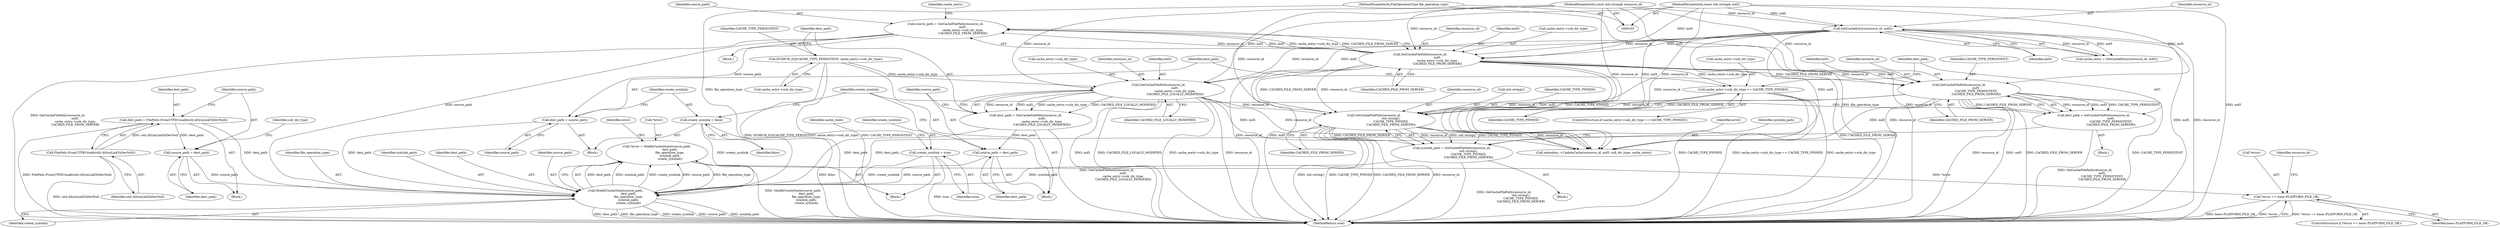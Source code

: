 digraph "0_Chrome_baef1ffd73db183ca50c854e1779ed7f6e5100a8_2@pointer" {
"1000229" [label="(Call,*error == base::PLATFORM_FILE_OK)"];
"1000219" [label="(Call,*error = ModifyCacheState(source_path,\n                            dest_path,\n                            file_operation_type,\n                            symlink_path,\n                            create_symlink))"];
"1000222" [label="(Call,ModifyCacheState(source_path,\n                            dest_path,\n                            file_operation_type,\n                            symlink_path,\n                            create_symlink))"];
"1000141" [label="(Call,source_path = dest_path)"];
"1000137" [label="(Call,dest_path = FilePath::FromUTF8Unsafe(util::kSymLinkToDevNull))"];
"1000139" [label="(Call,FilePath::FromUTF8Unsafe(util::kSymLinkToDevNull))"];
"1000178" [label="(Call,source_path = GetCacheFilePath(resource_id,\n                                     md5,\n                                     cache_entry->sub_dir_type,\n                                     CACHED_FILE_FROM_SERVER))"];
"1000180" [label="(Call,GetCacheFilePath(resource_id,\n                                     md5,\n                                     cache_entry->sub_dir_type,\n                                     CACHED_FILE_FROM_SERVER))"];
"1000130" [label="(Call,GetCacheEntry(resource_id, md5))"];
"1000104" [label="(MethodParameterIn,const std::string& resource_id)"];
"1000105" [label="(MethodParameterIn,const std::string& md5)"];
"1000173" [label="(Call,source_path = dest_path)"];
"1000164" [label="(Call,dest_path = GetCacheFilePath(resource_id,\n                                   md5,\n                                   cache_entry->sub_dir_type,\n                                   CACHED_FILE_LOCALLY_MODIFIED))"];
"1000166" [label="(Call,GetCacheFilePath(resource_id,\n                                   md5,\n                                   cache_entry->sub_dir_type,\n                                   CACHED_FILE_LOCALLY_MODIFIED))"];
"1000159" [label="(Call,DCHECK_EQ(CACHE_TYPE_PERSISTENT, cache_entry->sub_dir_type))"];
"1000194" [label="(Call,dest_path = source_path)"];
"1000202" [label="(Call,dest_path = GetCacheFilePath(resource_id,\n                                     md5,\n                                     CACHE_TYPE_PERSISTENT,\n                                     CACHED_FILE_FROM_SERVER))"];
"1000204" [label="(Call,GetCacheFilePath(resource_id,\n                                     md5,\n                                     CACHE_TYPE_PERSISTENT,\n                                     CACHED_FILE_FROM_SERVER))"];
"1000106" [label="(MethodParameterIn,FileOperationType file_operation_type)"];
"1000212" [label="(Call,symlink_path = GetCacheFilePath(resource_id,\n                                    std::string(),\n                                    CACHE_TYPE_PINNED,\n                                    CACHED_FILE_FROM_SERVER))"];
"1000214" [label="(Call,GetCacheFilePath(resource_id,\n                                    std::string(),\n                                    CACHE_TYPE_PINNED,\n                                    CACHED_FILE_FROM_SERVER))"];
"1000188" [label="(Call,cache_entry->sub_dir_type == CACHE_TYPE_PINNED)"];
"1000116" [label="(Call,create_symlink = true)"];
"1000197" [label="(Call,create_symlink = false)"];
"1000195" [label="(Identifier,dest_path)"];
"1000204" [label="(Call,GetCacheFilePath(resource_id,\n                                     md5,\n                                     CACHE_TYPE_PERSISTENT,\n                                     CACHED_FILE_FROM_SERVER))"];
"1000104" [label="(MethodParameterIn,const std::string& resource_id)"];
"1000225" [label="(Identifier,file_operation_type)"];
"1000172" [label="(Identifier,CACHED_FILE_LOCALLY_MODIFIED)"];
"1000178" [label="(Call,source_path = GetCacheFilePath(resource_id,\n                                     md5,\n                                     cache_entry->sub_dir_type,\n                                     CACHED_FILE_FROM_SERVER))"];
"1000132" [label="(Identifier,md5)"];
"1000234" [label="(Call,metadata_->UpdateCache(resource_id, md5, sub_dir_type, cache_state))"];
"1000130" [label="(Call,GetCacheEntry(resource_id, md5))"];
"1000105" [label="(MethodParameterIn,const std::string& md5)"];
"1000180" [label="(Call,GetCacheFilePath(resource_id,\n                                     md5,\n                                     cache_entry->sub_dir_type,\n                                     CACHED_FILE_FROM_SERVER))"];
"1000196" [label="(Identifier,source_path)"];
"1000194" [label="(Call,dest_path = source_path)"];
"1000219" [label="(Call,*error = ModifyCacheState(source_path,\n                            dest_path,\n                            file_operation_type,\n                            symlink_path,\n                            create_symlink))"];
"1000116" [label="(Call,create_symlink = true)"];
"1000131" [label="(Identifier,resource_id)"];
"1000175" [label="(Identifier,dest_path)"];
"1000198" [label="(Identifier,create_symlink)"];
"1000137" [label="(Call,dest_path = FilePath::FromUTF8Unsafe(util::kSymLinkToDevNull))"];
"1000215" [label="(Identifier,resource_id)"];
"1000212" [label="(Call,symlink_path = GetCacheFilePath(resource_id,\n                                    std::string(),\n                                    CACHE_TYPE_PINNED,\n                                    CACHED_FILE_FROM_SERVER))"];
"1000188" [label="(Call,cache_entry->sub_dir_type == CACHE_TYPE_PINNED)"];
"1000181" [label="(Identifier,resource_id)"];
"1000226" [label="(Identifier,symlink_path)"];
"1000224" [label="(Identifier,dest_path)"];
"1000182" [label="(Identifier,md5)"];
"1000165" [label="(Identifier,dest_path)"];
"1000207" [label="(Identifier,CACHE_TYPE_PERSISTENT)"];
"1000222" [label="(Call,ModifyCacheState(source_path,\n                            dest_path,\n                            file_operation_type,\n                            symlink_path,\n                            create_symlink))"];
"1000121" [label="(Identifier,cache_state)"];
"1000193" [label="(Block,)"];
"1000216" [label="(Call,std::string())"];
"1000239" [label="(MethodReturn,void)"];
"1000145" [label="(Identifier,sub_dir_type)"];
"1000106" [label="(MethodParameterIn,FileOperationType file_operation_type)"];
"1000177" [label="(Block,)"];
"1000168" [label="(Identifier,md5)"];
"1000220" [label="(Call,*error)"];
"1000161" [label="(Call,cache_entry->sub_dir_type)"];
"1000227" [label="(Identifier,create_symlink)"];
"1000139" [label="(Call,FilePath::FromUTF8Unsafe(util::kSymLinkToDevNull))"];
"1000108" [label="(Block,)"];
"1000203" [label="(Identifier,dest_path)"];
"1000192" [label="(Identifier,CACHE_TYPE_PINNED)"];
"1000206" [label="(Identifier,md5)"];
"1000228" [label="(ControlStructure,if (*error == base::PLATFORM_FILE_OK))"];
"1000230" [label="(Call,*error)"];
"1000187" [label="(ControlStructure,if (cache_entry->sub_dir_type == CACHE_TYPE_PINNED))"];
"1000158" [label="(Block,)"];
"1000232" [label="(Identifier,base::PLATFORM_FILE_OK)"];
"1000218" [label="(Identifier,CACHED_FILE_FROM_SERVER)"];
"1000221" [label="(Identifier,error)"];
"1000164" [label="(Call,dest_path = GetCacheFilePath(resource_id,\n                                   md5,\n                                   cache_entry->sub_dir_type,\n                                   CACHED_FILE_LOCALLY_MODIFIED))"];
"1000140" [label="(Identifier,util::kSymLinkToDevNull)"];
"1000235" [label="(Identifier,resource_id)"];
"1000118" [label="(Identifier,true)"];
"1000214" [label="(Call,GetCacheFilePath(resource_id,\n                                    std::string(),\n                                    CACHE_TYPE_PINNED,\n                                    CACHED_FILE_FROM_SERVER))"];
"1000136" [label="(Block,)"];
"1000197" [label="(Call,create_symlink = false)"];
"1000117" [label="(Identifier,create_symlink)"];
"1000229" [label="(Call,*error == base::PLATFORM_FILE_OK)"];
"1000166" [label="(Call,GetCacheFilePath(resource_id,\n                                   md5,\n                                   cache_entry->sub_dir_type,\n                                   CACHED_FILE_LOCALLY_MODIFIED))"];
"1000143" [label="(Identifier,dest_path)"];
"1000186" [label="(Identifier,CACHED_FILE_FROM_SERVER)"];
"1000128" [label="(Call,cache_entry = GetCacheEntry(resource_id, md5))"];
"1000190" [label="(Identifier,cache_entry)"];
"1000160" [label="(Identifier,CACHE_TYPE_PERSISTENT)"];
"1000138" [label="(Identifier,dest_path)"];
"1000223" [label="(Identifier,source_path)"];
"1000208" [label="(Identifier,CACHED_FILE_FROM_SERVER)"];
"1000211" [label="(Block,)"];
"1000179" [label="(Identifier,source_path)"];
"1000183" [label="(Call,cache_entry->sub_dir_type)"];
"1000231" [label="(Identifier,error)"];
"1000201" [label="(Block,)"];
"1000202" [label="(Call,dest_path = GetCacheFilePath(resource_id,\n                                     md5,\n                                     CACHE_TYPE_PERSISTENT,\n                                     CACHED_FILE_FROM_SERVER))"];
"1000169" [label="(Call,cache_entry->sub_dir_type)"];
"1000199" [label="(Identifier,false)"];
"1000205" [label="(Identifier,resource_id)"];
"1000174" [label="(Identifier,source_path)"];
"1000210" [label="(Identifier,create_symlink)"];
"1000142" [label="(Identifier,source_path)"];
"1000159" [label="(Call,DCHECK_EQ(CACHE_TYPE_PERSISTENT, cache_entry->sub_dir_type))"];
"1000213" [label="(Identifier,symlink_path)"];
"1000217" [label="(Identifier,CACHE_TYPE_PINNED)"];
"1000141" [label="(Call,source_path = dest_path)"];
"1000189" [label="(Call,cache_entry->sub_dir_type)"];
"1000173" [label="(Call,source_path = dest_path)"];
"1000167" [label="(Identifier,resource_id)"];
"1000229" -> "1000228"  [label="AST: "];
"1000229" -> "1000232"  [label="CFG: "];
"1000230" -> "1000229"  [label="AST: "];
"1000232" -> "1000229"  [label="AST: "];
"1000235" -> "1000229"  [label="CFG: "];
"1000239" -> "1000229"  [label="CFG: "];
"1000229" -> "1000239"  [label="DDG: *error == base::PLATFORM_FILE_OK"];
"1000229" -> "1000239"  [label="DDG: base::PLATFORM_FILE_OK"];
"1000229" -> "1000239"  [label="DDG: *error"];
"1000219" -> "1000229"  [label="DDG: *error"];
"1000219" -> "1000108"  [label="AST: "];
"1000219" -> "1000222"  [label="CFG: "];
"1000220" -> "1000219"  [label="AST: "];
"1000222" -> "1000219"  [label="AST: "];
"1000231" -> "1000219"  [label="CFG: "];
"1000219" -> "1000239"  [label="DDG: ModifyCacheState(source_path,\n                            dest_path,\n                            file_operation_type,\n                            symlink_path,\n                            create_symlink)"];
"1000222" -> "1000219"  [label="DDG: dest_path"];
"1000222" -> "1000219"  [label="DDG: symlink_path"];
"1000222" -> "1000219"  [label="DDG: create_symlink"];
"1000222" -> "1000219"  [label="DDG: source_path"];
"1000222" -> "1000219"  [label="DDG: file_operation_type"];
"1000222" -> "1000227"  [label="CFG: "];
"1000223" -> "1000222"  [label="AST: "];
"1000224" -> "1000222"  [label="AST: "];
"1000225" -> "1000222"  [label="AST: "];
"1000226" -> "1000222"  [label="AST: "];
"1000227" -> "1000222"  [label="AST: "];
"1000222" -> "1000239"  [label="DDG: file_operation_type"];
"1000222" -> "1000239"  [label="DDG: create_symlink"];
"1000222" -> "1000239"  [label="DDG: source_path"];
"1000222" -> "1000239"  [label="DDG: symlink_path"];
"1000222" -> "1000239"  [label="DDG: dest_path"];
"1000141" -> "1000222"  [label="DDG: source_path"];
"1000178" -> "1000222"  [label="DDG: source_path"];
"1000173" -> "1000222"  [label="DDG: source_path"];
"1000194" -> "1000222"  [label="DDG: dest_path"];
"1000202" -> "1000222"  [label="DDG: dest_path"];
"1000137" -> "1000222"  [label="DDG: dest_path"];
"1000164" -> "1000222"  [label="DDG: dest_path"];
"1000106" -> "1000222"  [label="DDG: file_operation_type"];
"1000212" -> "1000222"  [label="DDG: symlink_path"];
"1000116" -> "1000222"  [label="DDG: create_symlink"];
"1000197" -> "1000222"  [label="DDG: create_symlink"];
"1000141" -> "1000136"  [label="AST: "];
"1000141" -> "1000143"  [label="CFG: "];
"1000142" -> "1000141"  [label="AST: "];
"1000143" -> "1000141"  [label="AST: "];
"1000145" -> "1000141"  [label="CFG: "];
"1000137" -> "1000141"  [label="DDG: dest_path"];
"1000137" -> "1000136"  [label="AST: "];
"1000137" -> "1000139"  [label="CFG: "];
"1000138" -> "1000137"  [label="AST: "];
"1000139" -> "1000137"  [label="AST: "];
"1000142" -> "1000137"  [label="CFG: "];
"1000137" -> "1000239"  [label="DDG: FilePath::FromUTF8Unsafe(util::kSymLinkToDevNull)"];
"1000139" -> "1000137"  [label="DDG: util::kSymLinkToDevNull"];
"1000139" -> "1000140"  [label="CFG: "];
"1000140" -> "1000139"  [label="AST: "];
"1000139" -> "1000239"  [label="DDG: util::kSymLinkToDevNull"];
"1000178" -> "1000177"  [label="AST: "];
"1000178" -> "1000180"  [label="CFG: "];
"1000179" -> "1000178"  [label="AST: "];
"1000180" -> "1000178"  [label="AST: "];
"1000190" -> "1000178"  [label="CFG: "];
"1000178" -> "1000239"  [label="DDG: GetCacheFilePath(resource_id,\n                                     md5,\n                                     cache_entry->sub_dir_type,\n                                     CACHED_FILE_FROM_SERVER)"];
"1000180" -> "1000178"  [label="DDG: resource_id"];
"1000180" -> "1000178"  [label="DDG: md5"];
"1000180" -> "1000178"  [label="DDG: cache_entry->sub_dir_type"];
"1000180" -> "1000178"  [label="DDG: CACHED_FILE_FROM_SERVER"];
"1000178" -> "1000194"  [label="DDG: source_path"];
"1000180" -> "1000186"  [label="CFG: "];
"1000181" -> "1000180"  [label="AST: "];
"1000182" -> "1000180"  [label="AST: "];
"1000183" -> "1000180"  [label="AST: "];
"1000186" -> "1000180"  [label="AST: "];
"1000180" -> "1000239"  [label="DDG: resource_id"];
"1000180" -> "1000239"  [label="DDG: md5"];
"1000180" -> "1000239"  [label="DDG: CACHED_FILE_FROM_SERVER"];
"1000130" -> "1000180"  [label="DDG: resource_id"];
"1000130" -> "1000180"  [label="DDG: md5"];
"1000104" -> "1000180"  [label="DDG: resource_id"];
"1000105" -> "1000180"  [label="DDG: md5"];
"1000180" -> "1000188"  [label="DDG: cache_entry->sub_dir_type"];
"1000180" -> "1000204"  [label="DDG: resource_id"];
"1000180" -> "1000204"  [label="DDG: md5"];
"1000180" -> "1000204"  [label="DDG: CACHED_FILE_FROM_SERVER"];
"1000180" -> "1000214"  [label="DDG: resource_id"];
"1000180" -> "1000214"  [label="DDG: CACHED_FILE_FROM_SERVER"];
"1000180" -> "1000234"  [label="DDG: resource_id"];
"1000180" -> "1000234"  [label="DDG: md5"];
"1000130" -> "1000128"  [label="AST: "];
"1000130" -> "1000132"  [label="CFG: "];
"1000131" -> "1000130"  [label="AST: "];
"1000132" -> "1000130"  [label="AST: "];
"1000128" -> "1000130"  [label="CFG: "];
"1000130" -> "1000239"  [label="DDG: md5"];
"1000130" -> "1000239"  [label="DDG: resource_id"];
"1000130" -> "1000128"  [label="DDG: resource_id"];
"1000130" -> "1000128"  [label="DDG: md5"];
"1000104" -> "1000130"  [label="DDG: resource_id"];
"1000105" -> "1000130"  [label="DDG: md5"];
"1000130" -> "1000166"  [label="DDG: resource_id"];
"1000130" -> "1000166"  [label="DDG: md5"];
"1000130" -> "1000214"  [label="DDG: resource_id"];
"1000130" -> "1000234"  [label="DDG: resource_id"];
"1000130" -> "1000234"  [label="DDG: md5"];
"1000104" -> "1000103"  [label="AST: "];
"1000104" -> "1000239"  [label="DDG: resource_id"];
"1000104" -> "1000166"  [label="DDG: resource_id"];
"1000104" -> "1000204"  [label="DDG: resource_id"];
"1000104" -> "1000214"  [label="DDG: resource_id"];
"1000104" -> "1000234"  [label="DDG: resource_id"];
"1000105" -> "1000103"  [label="AST: "];
"1000105" -> "1000239"  [label="DDG: md5"];
"1000105" -> "1000166"  [label="DDG: md5"];
"1000105" -> "1000204"  [label="DDG: md5"];
"1000105" -> "1000234"  [label="DDG: md5"];
"1000173" -> "1000158"  [label="AST: "];
"1000173" -> "1000175"  [label="CFG: "];
"1000174" -> "1000173"  [label="AST: "];
"1000175" -> "1000173"  [label="AST: "];
"1000210" -> "1000173"  [label="CFG: "];
"1000164" -> "1000173"  [label="DDG: dest_path"];
"1000164" -> "1000158"  [label="AST: "];
"1000164" -> "1000166"  [label="CFG: "];
"1000165" -> "1000164"  [label="AST: "];
"1000166" -> "1000164"  [label="AST: "];
"1000174" -> "1000164"  [label="CFG: "];
"1000164" -> "1000239"  [label="DDG: GetCacheFilePath(resource_id,\n                                   md5,\n                                   cache_entry->sub_dir_type,\n                                   CACHED_FILE_LOCALLY_MODIFIED)"];
"1000166" -> "1000164"  [label="DDG: resource_id"];
"1000166" -> "1000164"  [label="DDG: md5"];
"1000166" -> "1000164"  [label="DDG: cache_entry->sub_dir_type"];
"1000166" -> "1000164"  [label="DDG: CACHED_FILE_LOCALLY_MODIFIED"];
"1000166" -> "1000172"  [label="CFG: "];
"1000167" -> "1000166"  [label="AST: "];
"1000168" -> "1000166"  [label="AST: "];
"1000169" -> "1000166"  [label="AST: "];
"1000172" -> "1000166"  [label="AST: "];
"1000166" -> "1000239"  [label="DDG: md5"];
"1000166" -> "1000239"  [label="DDG: CACHED_FILE_LOCALLY_MODIFIED"];
"1000166" -> "1000239"  [label="DDG: cache_entry->sub_dir_type"];
"1000166" -> "1000239"  [label="DDG: resource_id"];
"1000159" -> "1000166"  [label="DDG: cache_entry->sub_dir_type"];
"1000166" -> "1000214"  [label="DDG: resource_id"];
"1000166" -> "1000234"  [label="DDG: resource_id"];
"1000166" -> "1000234"  [label="DDG: md5"];
"1000159" -> "1000158"  [label="AST: "];
"1000159" -> "1000161"  [label="CFG: "];
"1000160" -> "1000159"  [label="AST: "];
"1000161" -> "1000159"  [label="AST: "];
"1000165" -> "1000159"  [label="CFG: "];
"1000159" -> "1000239"  [label="DDG: DCHECK_EQ(CACHE_TYPE_PERSISTENT, cache_entry->sub_dir_type)"];
"1000159" -> "1000239"  [label="DDG: CACHE_TYPE_PERSISTENT"];
"1000194" -> "1000193"  [label="AST: "];
"1000194" -> "1000196"  [label="CFG: "];
"1000195" -> "1000194"  [label="AST: "];
"1000196" -> "1000194"  [label="AST: "];
"1000198" -> "1000194"  [label="CFG: "];
"1000202" -> "1000201"  [label="AST: "];
"1000202" -> "1000204"  [label="CFG: "];
"1000203" -> "1000202"  [label="AST: "];
"1000204" -> "1000202"  [label="AST: "];
"1000210" -> "1000202"  [label="CFG: "];
"1000202" -> "1000239"  [label="DDG: GetCacheFilePath(resource_id,\n                                     md5,\n                                     CACHE_TYPE_PERSISTENT,\n                                     CACHED_FILE_FROM_SERVER)"];
"1000204" -> "1000202"  [label="DDG: resource_id"];
"1000204" -> "1000202"  [label="DDG: md5"];
"1000204" -> "1000202"  [label="DDG: CACHE_TYPE_PERSISTENT"];
"1000204" -> "1000202"  [label="DDG: CACHED_FILE_FROM_SERVER"];
"1000204" -> "1000208"  [label="CFG: "];
"1000205" -> "1000204"  [label="AST: "];
"1000206" -> "1000204"  [label="AST: "];
"1000207" -> "1000204"  [label="AST: "];
"1000208" -> "1000204"  [label="AST: "];
"1000204" -> "1000239"  [label="DDG: CACHE_TYPE_PERSISTENT"];
"1000204" -> "1000239"  [label="DDG: resource_id"];
"1000204" -> "1000239"  [label="DDG: md5"];
"1000204" -> "1000239"  [label="DDG: CACHED_FILE_FROM_SERVER"];
"1000204" -> "1000214"  [label="DDG: resource_id"];
"1000204" -> "1000214"  [label="DDG: CACHED_FILE_FROM_SERVER"];
"1000204" -> "1000234"  [label="DDG: resource_id"];
"1000204" -> "1000234"  [label="DDG: md5"];
"1000106" -> "1000103"  [label="AST: "];
"1000106" -> "1000239"  [label="DDG: file_operation_type"];
"1000212" -> "1000211"  [label="AST: "];
"1000212" -> "1000214"  [label="CFG: "];
"1000213" -> "1000212"  [label="AST: "];
"1000214" -> "1000212"  [label="AST: "];
"1000221" -> "1000212"  [label="CFG: "];
"1000212" -> "1000239"  [label="DDG: GetCacheFilePath(resource_id,\n                                    std::string(),\n                                    CACHE_TYPE_PINNED,\n                                    CACHED_FILE_FROM_SERVER)"];
"1000214" -> "1000212"  [label="DDG: resource_id"];
"1000214" -> "1000212"  [label="DDG: std::string()"];
"1000214" -> "1000212"  [label="DDG: CACHE_TYPE_PINNED"];
"1000214" -> "1000212"  [label="DDG: CACHED_FILE_FROM_SERVER"];
"1000214" -> "1000218"  [label="CFG: "];
"1000215" -> "1000214"  [label="AST: "];
"1000216" -> "1000214"  [label="AST: "];
"1000217" -> "1000214"  [label="AST: "];
"1000218" -> "1000214"  [label="AST: "];
"1000214" -> "1000239"  [label="DDG: std::string()"];
"1000214" -> "1000239"  [label="DDG: CACHE_TYPE_PINNED"];
"1000214" -> "1000239"  [label="DDG: CACHED_FILE_FROM_SERVER"];
"1000214" -> "1000239"  [label="DDG: resource_id"];
"1000188" -> "1000214"  [label="DDG: CACHE_TYPE_PINNED"];
"1000214" -> "1000234"  [label="DDG: resource_id"];
"1000188" -> "1000187"  [label="AST: "];
"1000188" -> "1000192"  [label="CFG: "];
"1000189" -> "1000188"  [label="AST: "];
"1000192" -> "1000188"  [label="AST: "];
"1000195" -> "1000188"  [label="CFG: "];
"1000203" -> "1000188"  [label="CFG: "];
"1000188" -> "1000239"  [label="DDG: cache_entry->sub_dir_type == CACHE_TYPE_PINNED"];
"1000188" -> "1000239"  [label="DDG: cache_entry->sub_dir_type"];
"1000188" -> "1000239"  [label="DDG: CACHE_TYPE_PINNED"];
"1000116" -> "1000108"  [label="AST: "];
"1000116" -> "1000118"  [label="CFG: "];
"1000117" -> "1000116"  [label="AST: "];
"1000118" -> "1000116"  [label="AST: "];
"1000121" -> "1000116"  [label="CFG: "];
"1000116" -> "1000239"  [label="DDG: true"];
"1000197" -> "1000193"  [label="AST: "];
"1000197" -> "1000199"  [label="CFG: "];
"1000198" -> "1000197"  [label="AST: "];
"1000199" -> "1000197"  [label="AST: "];
"1000210" -> "1000197"  [label="CFG: "];
"1000197" -> "1000239"  [label="DDG: false"];
}
